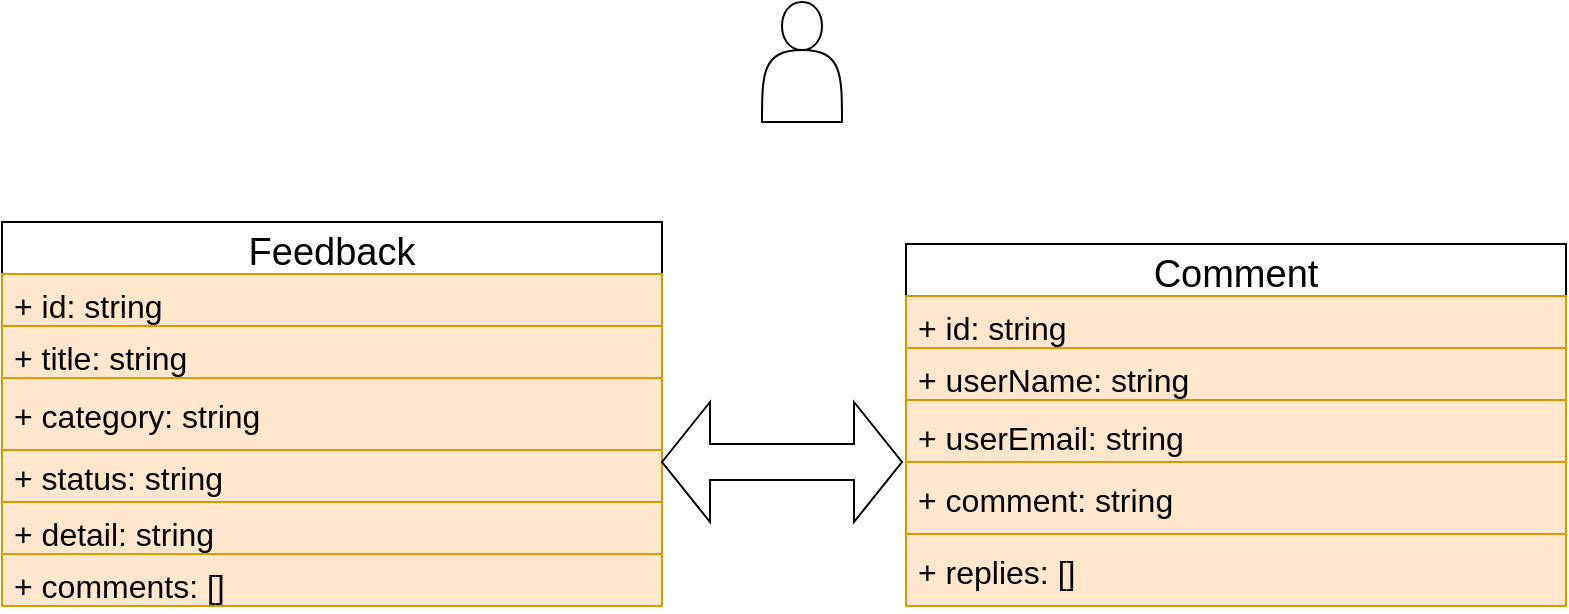 <mxfile version="20.4.1" type="github">
  <diagram id="TEw-zk2x51WmDvD4_4Yd" name="Page-1">
    <mxGraphModel dx="858" dy="558" grid="1" gridSize="10" guides="1" tooltips="1" connect="1" arrows="1" fold="1" page="1" pageScale="1" pageWidth="850" pageHeight="1100" math="0" shadow="0">
      <root>
        <mxCell id="0" />
        <mxCell id="1" parent="0" />
        <mxCell id="cIJ6V5TTwYig9qyxa6xN-5" value="Feedback" style="swimlane;fontStyle=0;childLayout=stackLayout;horizontal=1;startSize=26;fillColor=none;horizontalStack=0;resizeParent=1;resizeParentMax=0;resizeLast=0;collapsible=1;marginBottom=0;fontSize=19;" vertex="1" parent="1">
          <mxGeometry x="20" y="140" width="330" height="114" as="geometry" />
        </mxCell>
        <mxCell id="cIJ6V5TTwYig9qyxa6xN-6" value="+ id: string" style="text;align=left;verticalAlign=top;spacingLeft=4;spacingRight=4;overflow=hidden;rotatable=0;points=[[0,0.5],[1,0.5]];portConstraint=eastwest;fillColor=#ffe6cc;strokeColor=#d79b00;fontSize=16;" vertex="1" parent="cIJ6V5TTwYig9qyxa6xN-5">
          <mxGeometry y="26" width="330" height="26" as="geometry" />
        </mxCell>
        <mxCell id="cIJ6V5TTwYig9qyxa6xN-7" value="+ title: string" style="text;strokeColor=#d79b00;fillColor=#ffe6cc;align=left;verticalAlign=top;spacingLeft=4;spacingRight=4;overflow=hidden;rotatable=0;points=[[0,0.5],[1,0.5]];portConstraint=eastwest;fontSize=16;" vertex="1" parent="cIJ6V5TTwYig9qyxa6xN-5">
          <mxGeometry y="52" width="330" height="26" as="geometry" />
        </mxCell>
        <mxCell id="cIJ6V5TTwYig9qyxa6xN-8" value="+ category: string" style="text;strokeColor=#d79b00;fillColor=#ffe6cc;align=left;verticalAlign=middle;spacingLeft=4;spacingRight=4;overflow=hidden;rotatable=0;points=[[0,0.5],[1,0.5]];portConstraint=eastwest;fontSize=16;" vertex="1" parent="cIJ6V5TTwYig9qyxa6xN-5">
          <mxGeometry y="78" width="330" height="36" as="geometry" />
        </mxCell>
        <mxCell id="cIJ6V5TTwYig9qyxa6xN-30" value="+ status: string" style="text;strokeColor=#d79b00;fillColor=#ffe6cc;align=left;verticalAlign=middle;spacingLeft=4;spacingRight=4;overflow=hidden;rotatable=0;points=[[0,0.5],[1,0.5]];portConstraint=eastwest;fontSize=16;" vertex="1" parent="1">
          <mxGeometry x="20" y="254" width="330" height="26" as="geometry" />
        </mxCell>
        <mxCell id="cIJ6V5TTwYig9qyxa6xN-31" value="+ detail: string" style="text;strokeColor=#d79b00;fillColor=#ffe6cc;align=left;verticalAlign=top;spacingLeft=4;spacingRight=4;overflow=hidden;rotatable=0;points=[[0,0.5],[1,0.5]];portConstraint=eastwest;fontSize=16;" vertex="1" parent="1">
          <mxGeometry x="20" y="280" width="330" height="26" as="geometry" />
        </mxCell>
        <mxCell id="cIJ6V5TTwYig9qyxa6xN-32" value="+ comments: []" style="text;strokeColor=#d79b00;fillColor=#ffe6cc;align=left;verticalAlign=top;spacingLeft=4;spacingRight=4;overflow=hidden;rotatable=0;points=[[0,0.5],[1,0.5]];portConstraint=eastwest;fontSize=16;" vertex="1" parent="1">
          <mxGeometry x="20" y="306" width="330" height="26" as="geometry" />
        </mxCell>
        <mxCell id="cIJ6V5TTwYig9qyxa6xN-42" value="Comment" style="swimlane;fontStyle=0;childLayout=stackLayout;horizontal=1;startSize=26;fillColor=none;horizontalStack=0;resizeParent=1;resizeParentMax=0;resizeLast=0;collapsible=1;marginBottom=0;fontSize=19;" vertex="1" parent="1">
          <mxGeometry x="472" y="151" width="330" height="114" as="geometry" />
        </mxCell>
        <mxCell id="cIJ6V5TTwYig9qyxa6xN-43" value="+ id: string" style="text;align=left;verticalAlign=top;spacingLeft=4;spacingRight=4;overflow=hidden;rotatable=0;points=[[0,0.5],[1,0.5]];portConstraint=eastwest;fillColor=#ffe6cc;strokeColor=#d79b00;fontSize=16;" vertex="1" parent="cIJ6V5TTwYig9qyxa6xN-42">
          <mxGeometry y="26" width="330" height="26" as="geometry" />
        </mxCell>
        <mxCell id="cIJ6V5TTwYig9qyxa6xN-44" value="+ userName: string" style="text;strokeColor=#d79b00;fillColor=#ffe6cc;align=left;verticalAlign=top;spacingLeft=4;spacingRight=4;overflow=hidden;rotatable=0;points=[[0,0.5],[1,0.5]];portConstraint=eastwest;fontSize=16;" vertex="1" parent="cIJ6V5TTwYig9qyxa6xN-42">
          <mxGeometry y="52" width="330" height="26" as="geometry" />
        </mxCell>
        <mxCell id="cIJ6V5TTwYig9qyxa6xN-45" value="+ userEmail: string" style="text;strokeColor=#d79b00;fillColor=#ffe6cc;align=left;verticalAlign=middle;spacingLeft=4;spacingRight=4;overflow=hidden;rotatable=0;points=[[0,0.5],[1,0.5]];portConstraint=eastwest;fontSize=16;" vertex="1" parent="cIJ6V5TTwYig9qyxa6xN-42">
          <mxGeometry y="78" width="330" height="36" as="geometry" />
        </mxCell>
        <mxCell id="cIJ6V5TTwYig9qyxa6xN-46" value="+ comment: string" style="text;strokeColor=#d79b00;fillColor=#ffe6cc;align=left;verticalAlign=middle;spacingLeft=4;spacingRight=4;overflow=hidden;rotatable=0;points=[[0,0.5],[1,0.5]];portConstraint=eastwest;fontSize=16;" vertex="1" parent="1">
          <mxGeometry x="472" y="260" width="330" height="36" as="geometry" />
        </mxCell>
        <mxCell id="cIJ6V5TTwYig9qyxa6xN-47" value="+ replies: []" style="text;strokeColor=#d79b00;fillColor=#ffe6cc;align=left;verticalAlign=middle;spacingLeft=4;spacingRight=4;overflow=hidden;rotatable=0;points=[[0,0.5],[1,0.5]];portConstraint=eastwest;fontSize=16;" vertex="1" parent="1">
          <mxGeometry x="472" y="296" width="330" height="36" as="geometry" />
        </mxCell>
        <mxCell id="cIJ6V5TTwYig9qyxa6xN-49" value="" style="shape=doubleArrow;whiteSpace=wrap;html=1;fontSize=19;" vertex="1" parent="1">
          <mxGeometry x="350" y="230" width="120" height="60" as="geometry" />
        </mxCell>
        <mxCell id="cIJ6V5TTwYig9qyxa6xN-50" value="" style="shape=actor;whiteSpace=wrap;html=1;fontSize=19;" vertex="1" parent="1">
          <mxGeometry x="400" y="30" width="40" height="60" as="geometry" />
        </mxCell>
      </root>
    </mxGraphModel>
  </diagram>
</mxfile>
